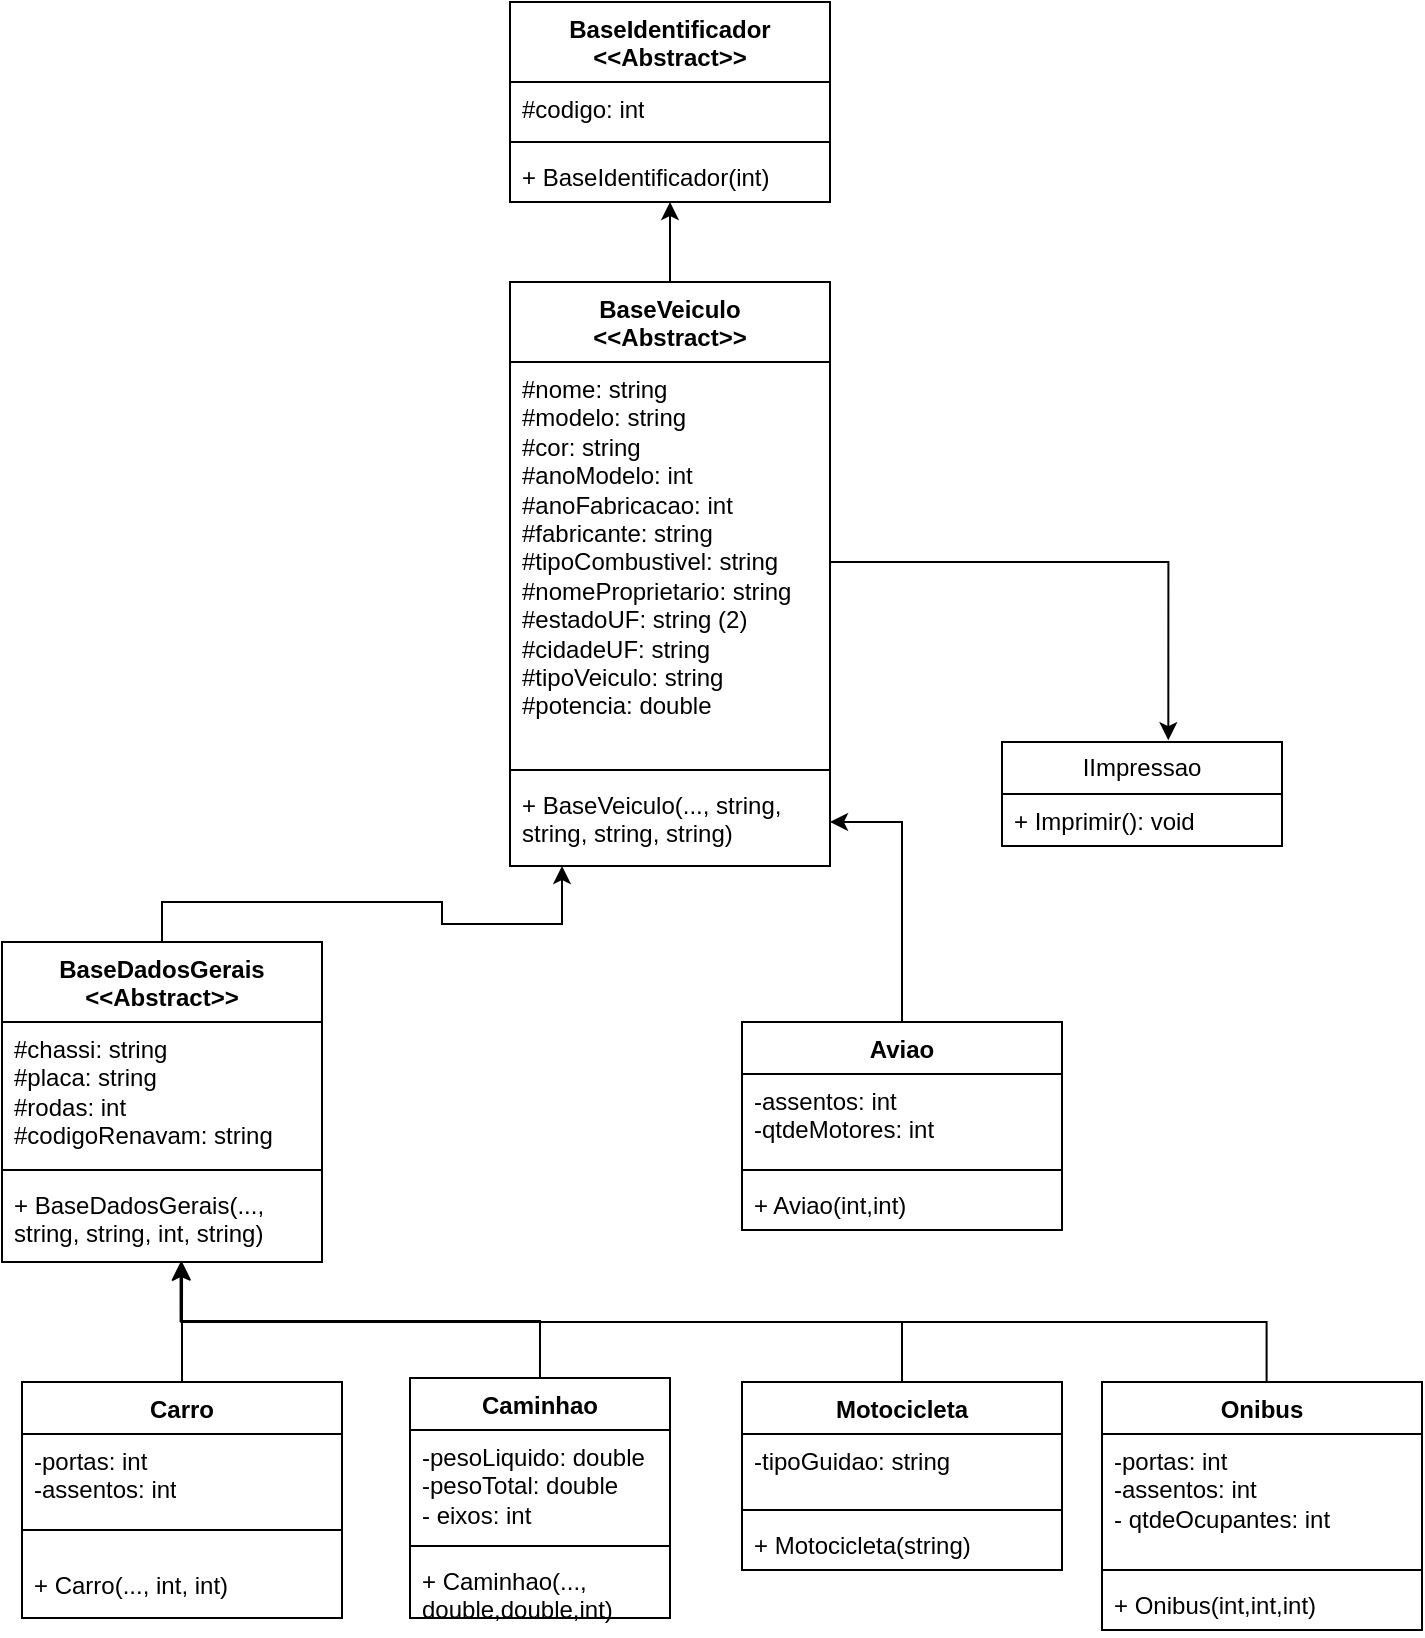 <mxfile version="21.7.4" type="github">
  <diagram name="Página-1" id="jn1jPTVG08yo6Dco93Et">
    <mxGraphModel dx="1354" dy="751" grid="1" gridSize="10" guides="1" tooltips="1" connect="1" arrows="1" fold="1" page="1" pageScale="1" pageWidth="827" pageHeight="1169" math="0" shadow="0">
      <root>
        <mxCell id="0" />
        <mxCell id="1" parent="0" />
        <mxCell id="moIJlXgWbr4v8lHKHLA2-57" style="edgeStyle=orthogonalEdgeStyle;rounded=0;orthogonalLoop=1;jettySize=auto;html=1;entryX=0.5;entryY=1;entryDx=0;entryDy=0;entryPerimeter=0;" edge="1" parent="1" source="moIJlXgWbr4v8lHKHLA2-1" target="moIJlXgWbr4v8lHKHLA2-40">
          <mxGeometry relative="1" as="geometry" />
        </mxCell>
        <mxCell id="moIJlXgWbr4v8lHKHLA2-1" value="BaseVeiculo&lt;br&gt;&amp;lt;&amp;lt;Abstract&amp;gt;&amp;gt;" style="swimlane;fontStyle=1;align=center;verticalAlign=top;childLayout=stackLayout;horizontal=1;startSize=40;horizontalStack=0;resizeParent=1;resizeParentMax=0;resizeLast=0;collapsible=1;marginBottom=0;whiteSpace=wrap;html=1;" vertex="1" parent="1">
          <mxGeometry x="334" y="170" width="160" height="292" as="geometry" />
        </mxCell>
        <mxCell id="moIJlXgWbr4v8lHKHLA2-2" value="#nome: string&lt;br&gt;#modelo: string&lt;br&gt;#cor: string&amp;nbsp;&lt;br&gt;#anoModelo: int&lt;br&gt;#anoFabricacao: int&lt;br&gt;#fabricante: string&lt;br&gt;#tipoCombustivel: string&lt;br&gt;#nomeProprietario: string&lt;br&gt;#estadoUF: string (2)&lt;br&gt;#cidadeUF: string&lt;br&gt;#tipoVeiculo: string&lt;br&gt;#potencia: double" style="text;strokeColor=none;fillColor=none;align=left;verticalAlign=top;spacingLeft=4;spacingRight=4;overflow=hidden;rotatable=0;points=[[0,0.5],[1,0.5]];portConstraint=eastwest;whiteSpace=wrap;html=1;" vertex="1" parent="moIJlXgWbr4v8lHKHLA2-1">
          <mxGeometry y="40" width="160" height="200" as="geometry" />
        </mxCell>
        <mxCell id="moIJlXgWbr4v8lHKHLA2-3" value="" style="line;strokeWidth=1;fillColor=none;align=left;verticalAlign=middle;spacingTop=-1;spacingLeft=3;spacingRight=3;rotatable=0;labelPosition=right;points=[];portConstraint=eastwest;strokeColor=inherit;" vertex="1" parent="moIJlXgWbr4v8lHKHLA2-1">
          <mxGeometry y="240" width="160" height="8" as="geometry" />
        </mxCell>
        <mxCell id="moIJlXgWbr4v8lHKHLA2-4" value="+ BaseVeiculo(..., string, string, string, string)&lt;br&gt;&amp;nbsp;" style="text;strokeColor=none;fillColor=none;align=left;verticalAlign=top;spacingLeft=4;spacingRight=4;overflow=hidden;rotatable=0;points=[[0,0.5],[1,0.5]];portConstraint=eastwest;whiteSpace=wrap;html=1;" vertex="1" parent="moIJlXgWbr4v8lHKHLA2-1">
          <mxGeometry y="248" width="160" height="44" as="geometry" />
        </mxCell>
        <mxCell id="moIJlXgWbr4v8lHKHLA2-64" style="edgeStyle=orthogonalEdgeStyle;rounded=0;orthogonalLoop=1;jettySize=auto;html=1;entryX=0.558;entryY=0.987;entryDx=0;entryDy=0;entryPerimeter=0;" edge="1" parent="1">
          <mxGeometry relative="1" as="geometry">
            <mxPoint x="348.991" y="718.55" as="sourcePoint" />
            <mxPoint x="169.28" y="660.004" as="targetPoint" />
            <Array as="points">
              <mxPoint x="349" y="689.55" />
              <mxPoint x="169" y="689.55" />
            </Array>
          </mxGeometry>
        </mxCell>
        <mxCell id="moIJlXgWbr4v8lHKHLA2-12" value="Caminhao" style="swimlane;fontStyle=1;align=center;verticalAlign=top;childLayout=stackLayout;horizontal=1;startSize=26;horizontalStack=0;resizeParent=1;resizeParentMax=0;resizeLast=0;collapsible=1;marginBottom=0;whiteSpace=wrap;html=1;" vertex="1" parent="1">
          <mxGeometry x="284" y="718" width="130" height="120" as="geometry" />
        </mxCell>
        <mxCell id="moIJlXgWbr4v8lHKHLA2-13" value="-pesoLiquido: double&lt;br&gt;-pesoTotal: double&lt;br&gt;- eixos: int" style="text;strokeColor=none;fillColor=none;align=left;verticalAlign=top;spacingLeft=4;spacingRight=4;overflow=hidden;rotatable=0;points=[[0,0.5],[1,0.5]];portConstraint=eastwest;whiteSpace=wrap;html=1;" vertex="1" parent="moIJlXgWbr4v8lHKHLA2-12">
          <mxGeometry y="26" width="130" height="54" as="geometry" />
        </mxCell>
        <mxCell id="moIJlXgWbr4v8lHKHLA2-14" value="" style="line;strokeWidth=1;fillColor=none;align=left;verticalAlign=middle;spacingTop=-1;spacingLeft=3;spacingRight=3;rotatable=0;labelPosition=right;points=[];portConstraint=eastwest;strokeColor=inherit;" vertex="1" parent="moIJlXgWbr4v8lHKHLA2-12">
          <mxGeometry y="80" width="130" height="8" as="geometry" />
        </mxCell>
        <mxCell id="moIJlXgWbr4v8lHKHLA2-15" value="+ Caminhao(..., double,double,int)" style="text;strokeColor=none;fillColor=none;align=left;verticalAlign=top;spacingLeft=4;spacingRight=4;overflow=hidden;rotatable=0;points=[[0,0.5],[1,0.5]];portConstraint=eastwest;whiteSpace=wrap;html=1;" vertex="1" parent="moIJlXgWbr4v8lHKHLA2-12">
          <mxGeometry y="88" width="130" height="32" as="geometry" />
        </mxCell>
        <mxCell id="moIJlXgWbr4v8lHKHLA2-63" style="edgeStyle=orthogonalEdgeStyle;rounded=0;orthogonalLoop=1;jettySize=auto;html=1;entryX=0.558;entryY=1.01;entryDx=0;entryDy=0;entryPerimeter=0;" edge="1" parent="1" source="moIJlXgWbr4v8lHKHLA2-16" target="moIJlXgWbr4v8lHKHLA2-44">
          <mxGeometry relative="1" as="geometry" />
        </mxCell>
        <mxCell id="moIJlXgWbr4v8lHKHLA2-16" value="Carro" style="swimlane;fontStyle=1;align=center;verticalAlign=top;childLayout=stackLayout;horizontal=1;startSize=26;horizontalStack=0;resizeParent=1;resizeParentMax=0;resizeLast=0;collapsible=1;marginBottom=0;whiteSpace=wrap;html=1;" vertex="1" parent="1">
          <mxGeometry x="90" y="720" width="160" height="118" as="geometry" />
        </mxCell>
        <mxCell id="moIJlXgWbr4v8lHKHLA2-17" value="-portas: int&lt;br&gt;-assentos: int" style="text;strokeColor=none;fillColor=none;align=left;verticalAlign=top;spacingLeft=4;spacingRight=4;overflow=hidden;rotatable=0;points=[[0,0.5],[1,0.5]];portConstraint=eastwest;whiteSpace=wrap;html=1;" vertex="1" parent="moIJlXgWbr4v8lHKHLA2-16">
          <mxGeometry y="26" width="160" height="34" as="geometry" />
        </mxCell>
        <mxCell id="moIJlXgWbr4v8lHKHLA2-18" value="" style="line;strokeWidth=1;fillColor=none;align=left;verticalAlign=middle;spacingTop=-1;spacingLeft=3;spacingRight=3;rotatable=0;labelPosition=right;points=[];portConstraint=eastwest;strokeColor=inherit;" vertex="1" parent="moIJlXgWbr4v8lHKHLA2-16">
          <mxGeometry y="60" width="160" height="28" as="geometry" />
        </mxCell>
        <mxCell id="moIJlXgWbr4v8lHKHLA2-19" value="+ Carro(..., int, int)" style="text;strokeColor=none;fillColor=none;align=left;verticalAlign=top;spacingLeft=4;spacingRight=4;overflow=hidden;rotatable=0;points=[[0,0.5],[1,0.5]];portConstraint=eastwest;whiteSpace=wrap;html=1;" vertex="1" parent="moIJlXgWbr4v8lHKHLA2-16">
          <mxGeometry y="88" width="160" height="30" as="geometry" />
        </mxCell>
        <mxCell id="moIJlXgWbr4v8lHKHLA2-65" style="edgeStyle=orthogonalEdgeStyle;rounded=0;orthogonalLoop=1;jettySize=auto;html=1;" edge="1" parent="1" source="moIJlXgWbr4v8lHKHLA2-20">
          <mxGeometry relative="1" as="geometry">
            <mxPoint x="169.677" y="660.0" as="targetPoint" />
            <Array as="points">
              <mxPoint x="530" y="690" />
              <mxPoint x="170" y="690" />
            </Array>
          </mxGeometry>
        </mxCell>
        <mxCell id="moIJlXgWbr4v8lHKHLA2-20" value="Motocicleta" style="swimlane;fontStyle=1;align=center;verticalAlign=top;childLayout=stackLayout;horizontal=1;startSize=26;horizontalStack=0;resizeParent=1;resizeParentMax=0;resizeLast=0;collapsible=1;marginBottom=0;whiteSpace=wrap;html=1;" vertex="1" parent="1">
          <mxGeometry x="450" y="720" width="160" height="94" as="geometry" />
        </mxCell>
        <mxCell id="moIJlXgWbr4v8lHKHLA2-21" value="-tipoGuidao: string" style="text;strokeColor=none;fillColor=none;align=left;verticalAlign=top;spacingLeft=4;spacingRight=4;overflow=hidden;rotatable=0;points=[[0,0.5],[1,0.5]];portConstraint=eastwest;whiteSpace=wrap;html=1;" vertex="1" parent="moIJlXgWbr4v8lHKHLA2-20">
          <mxGeometry y="26" width="160" height="34" as="geometry" />
        </mxCell>
        <mxCell id="moIJlXgWbr4v8lHKHLA2-22" value="" style="line;strokeWidth=1;fillColor=none;align=left;verticalAlign=middle;spacingTop=-1;spacingLeft=3;spacingRight=3;rotatable=0;labelPosition=right;points=[];portConstraint=eastwest;strokeColor=inherit;" vertex="1" parent="moIJlXgWbr4v8lHKHLA2-20">
          <mxGeometry y="60" width="160" height="8" as="geometry" />
        </mxCell>
        <mxCell id="moIJlXgWbr4v8lHKHLA2-23" value="+ Motocicleta(string)" style="text;strokeColor=none;fillColor=none;align=left;verticalAlign=top;spacingLeft=4;spacingRight=4;overflow=hidden;rotatable=0;points=[[0,0.5],[1,0.5]];portConstraint=eastwest;whiteSpace=wrap;html=1;" vertex="1" parent="moIJlXgWbr4v8lHKHLA2-20">
          <mxGeometry y="68" width="160" height="26" as="geometry" />
        </mxCell>
        <mxCell id="moIJlXgWbr4v8lHKHLA2-66" style="edgeStyle=orthogonalEdgeStyle;rounded=0;orthogonalLoop=1;jettySize=auto;html=1;" edge="1" parent="1">
          <mxGeometry relative="1" as="geometry">
            <mxPoint x="170.042" y="660.0" as="targetPoint" />
            <mxPoint x="712.3" y="720" as="sourcePoint" />
            <Array as="points">
              <mxPoint x="712.3" y="690" />
              <mxPoint x="170.3" y="690" />
            </Array>
          </mxGeometry>
        </mxCell>
        <mxCell id="moIJlXgWbr4v8lHKHLA2-24" value="Onibus" style="swimlane;fontStyle=1;align=center;verticalAlign=top;childLayout=stackLayout;horizontal=1;startSize=26;horizontalStack=0;resizeParent=1;resizeParentMax=0;resizeLast=0;collapsible=1;marginBottom=0;whiteSpace=wrap;html=1;" vertex="1" parent="1">
          <mxGeometry x="630" y="720" width="160" height="124" as="geometry" />
        </mxCell>
        <mxCell id="moIJlXgWbr4v8lHKHLA2-25" value="-portas: int&lt;br&gt;-assentos: int&lt;br&gt;- qtdeOcupantes: int" style="text;strokeColor=none;fillColor=none;align=left;verticalAlign=top;spacingLeft=4;spacingRight=4;overflow=hidden;rotatable=0;points=[[0,0.5],[1,0.5]];portConstraint=eastwest;whiteSpace=wrap;html=1;" vertex="1" parent="moIJlXgWbr4v8lHKHLA2-24">
          <mxGeometry y="26" width="160" height="64" as="geometry" />
        </mxCell>
        <mxCell id="moIJlXgWbr4v8lHKHLA2-26" value="" style="line;strokeWidth=1;fillColor=none;align=left;verticalAlign=middle;spacingTop=-1;spacingLeft=3;spacingRight=3;rotatable=0;labelPosition=right;points=[];portConstraint=eastwest;strokeColor=inherit;" vertex="1" parent="moIJlXgWbr4v8lHKHLA2-24">
          <mxGeometry y="90" width="160" height="8" as="geometry" />
        </mxCell>
        <mxCell id="moIJlXgWbr4v8lHKHLA2-27" value="+ Onibus(int,int,int)" style="text;strokeColor=none;fillColor=none;align=left;verticalAlign=top;spacingLeft=4;spacingRight=4;overflow=hidden;rotatable=0;points=[[0,0.5],[1,0.5]];portConstraint=eastwest;whiteSpace=wrap;html=1;" vertex="1" parent="moIJlXgWbr4v8lHKHLA2-24">
          <mxGeometry y="98" width="160" height="26" as="geometry" />
        </mxCell>
        <mxCell id="moIJlXgWbr4v8lHKHLA2-53" style="edgeStyle=orthogonalEdgeStyle;rounded=0;orthogonalLoop=1;jettySize=auto;html=1;entryX=1;entryY=0.5;entryDx=0;entryDy=0;" edge="1" parent="1" source="moIJlXgWbr4v8lHKHLA2-28" target="moIJlXgWbr4v8lHKHLA2-4">
          <mxGeometry relative="1" as="geometry">
            <mxPoint x="450" y="470" as="targetPoint" />
          </mxGeometry>
        </mxCell>
        <mxCell id="moIJlXgWbr4v8lHKHLA2-28" value="Aviao" style="swimlane;fontStyle=1;align=center;verticalAlign=top;childLayout=stackLayout;horizontal=1;startSize=26;horizontalStack=0;resizeParent=1;resizeParentMax=0;resizeLast=0;collapsible=1;marginBottom=0;whiteSpace=wrap;html=1;" vertex="1" parent="1">
          <mxGeometry x="450" y="540" width="160" height="104" as="geometry" />
        </mxCell>
        <mxCell id="moIJlXgWbr4v8lHKHLA2-29" value="-assentos: int&lt;br&gt;-qtdeMotores: int" style="text;strokeColor=none;fillColor=none;align=left;verticalAlign=top;spacingLeft=4;spacingRight=4;overflow=hidden;rotatable=0;points=[[0,0.5],[1,0.5]];portConstraint=eastwest;whiteSpace=wrap;html=1;" vertex="1" parent="moIJlXgWbr4v8lHKHLA2-28">
          <mxGeometry y="26" width="160" height="44" as="geometry" />
        </mxCell>
        <mxCell id="moIJlXgWbr4v8lHKHLA2-30" value="" style="line;strokeWidth=1;fillColor=none;align=left;verticalAlign=middle;spacingTop=-1;spacingLeft=3;spacingRight=3;rotatable=0;labelPosition=right;points=[];portConstraint=eastwest;strokeColor=inherit;" vertex="1" parent="moIJlXgWbr4v8lHKHLA2-28">
          <mxGeometry y="70" width="160" height="8" as="geometry" />
        </mxCell>
        <mxCell id="moIJlXgWbr4v8lHKHLA2-31" value="+ Aviao(int,int)" style="text;strokeColor=none;fillColor=none;align=left;verticalAlign=top;spacingLeft=4;spacingRight=4;overflow=hidden;rotatable=0;points=[[0,0.5],[1,0.5]];portConstraint=eastwest;whiteSpace=wrap;html=1;" vertex="1" parent="moIJlXgWbr4v8lHKHLA2-28">
          <mxGeometry y="78" width="160" height="26" as="geometry" />
        </mxCell>
        <mxCell id="moIJlXgWbr4v8lHKHLA2-37" value="BaseIdentificador&lt;br&gt;&amp;lt;&amp;lt;Abstract&amp;gt;&amp;gt;" style="swimlane;fontStyle=1;align=center;verticalAlign=top;childLayout=stackLayout;horizontal=1;startSize=40;horizontalStack=0;resizeParent=1;resizeParentMax=0;resizeLast=0;collapsible=1;marginBottom=0;whiteSpace=wrap;html=1;" vertex="1" parent="1">
          <mxGeometry x="334" y="30" width="160" height="100" as="geometry" />
        </mxCell>
        <mxCell id="moIJlXgWbr4v8lHKHLA2-38" value="#codigo: int" style="text;strokeColor=none;fillColor=none;align=left;verticalAlign=top;spacingLeft=4;spacingRight=4;overflow=hidden;rotatable=0;points=[[0,0.5],[1,0.5]];portConstraint=eastwest;whiteSpace=wrap;html=1;" vertex="1" parent="moIJlXgWbr4v8lHKHLA2-37">
          <mxGeometry y="40" width="160" height="26" as="geometry" />
        </mxCell>
        <mxCell id="moIJlXgWbr4v8lHKHLA2-39" value="" style="line;strokeWidth=1;fillColor=none;align=left;verticalAlign=middle;spacingTop=-1;spacingLeft=3;spacingRight=3;rotatable=0;labelPosition=right;points=[];portConstraint=eastwest;strokeColor=inherit;" vertex="1" parent="moIJlXgWbr4v8lHKHLA2-37">
          <mxGeometry y="66" width="160" height="8" as="geometry" />
        </mxCell>
        <mxCell id="moIJlXgWbr4v8lHKHLA2-40" value="+ BaseIdentificador(int)" style="text;strokeColor=none;fillColor=none;align=left;verticalAlign=top;spacingLeft=4;spacingRight=4;overflow=hidden;rotatable=0;points=[[0,0.5],[1,0.5]];portConstraint=eastwest;whiteSpace=wrap;html=1;" vertex="1" parent="moIJlXgWbr4v8lHKHLA2-37">
          <mxGeometry y="74" width="160" height="26" as="geometry" />
        </mxCell>
        <mxCell id="moIJlXgWbr4v8lHKHLA2-52" style="edgeStyle=orthogonalEdgeStyle;rounded=0;orthogonalLoop=1;jettySize=auto;html=1;exitX=0.5;exitY=0;exitDx=0;exitDy=0;" edge="1" parent="1" source="moIJlXgWbr4v8lHKHLA2-41" target="moIJlXgWbr4v8lHKHLA2-4">
          <mxGeometry relative="1" as="geometry">
            <mxPoint x="360" y="470" as="targetPoint" />
            <Array as="points">
              <mxPoint x="160" y="480" />
              <mxPoint x="300" y="480" />
              <mxPoint x="300" y="491" />
              <mxPoint x="360" y="491" />
            </Array>
          </mxGeometry>
        </mxCell>
        <mxCell id="moIJlXgWbr4v8lHKHLA2-41" value="BaseDadosGerais&lt;br&gt;&amp;lt;&amp;lt;Abstract&amp;gt;&amp;gt;" style="swimlane;fontStyle=1;align=center;verticalAlign=top;childLayout=stackLayout;horizontal=1;startSize=40;horizontalStack=0;resizeParent=1;resizeParentMax=0;resizeLast=0;collapsible=1;marginBottom=0;whiteSpace=wrap;html=1;" vertex="1" parent="1">
          <mxGeometry x="80" y="500" width="160" height="160" as="geometry" />
        </mxCell>
        <mxCell id="moIJlXgWbr4v8lHKHLA2-42" value="#chassi: string&lt;br&gt;#placa: string&lt;br&gt;#rodas: int&lt;br&gt;#codigoRenavam: string" style="text;strokeColor=none;fillColor=none;align=left;verticalAlign=top;spacingLeft=4;spacingRight=4;overflow=hidden;rotatable=0;points=[[0,0.5],[1,0.5]];portConstraint=eastwest;whiteSpace=wrap;html=1;" vertex="1" parent="moIJlXgWbr4v8lHKHLA2-41">
          <mxGeometry y="40" width="160" height="70" as="geometry" />
        </mxCell>
        <mxCell id="moIJlXgWbr4v8lHKHLA2-43" value="" style="line;strokeWidth=1;fillColor=none;align=left;verticalAlign=middle;spacingTop=-1;spacingLeft=3;spacingRight=3;rotatable=0;labelPosition=right;points=[];portConstraint=eastwest;strokeColor=inherit;" vertex="1" parent="moIJlXgWbr4v8lHKHLA2-41">
          <mxGeometry y="110" width="160" height="8" as="geometry" />
        </mxCell>
        <mxCell id="moIJlXgWbr4v8lHKHLA2-44" value="+ BaseDadosGerais(..., string, string, int, string)" style="text;strokeColor=none;fillColor=none;align=left;verticalAlign=top;spacingLeft=4;spacingRight=4;overflow=hidden;rotatable=0;points=[[0,0.5],[1,0.5]];portConstraint=eastwest;whiteSpace=wrap;html=1;" vertex="1" parent="moIJlXgWbr4v8lHKHLA2-41">
          <mxGeometry y="118" width="160" height="42" as="geometry" />
        </mxCell>
        <mxCell id="moIJlXgWbr4v8lHKHLA2-46" value="IImpressao" style="swimlane;fontStyle=0;childLayout=stackLayout;horizontal=1;startSize=26;fillColor=none;horizontalStack=0;resizeParent=1;resizeParentMax=0;resizeLast=0;collapsible=1;marginBottom=0;whiteSpace=wrap;html=1;" vertex="1" parent="1">
          <mxGeometry x="580" y="400" width="140" height="52" as="geometry" />
        </mxCell>
        <mxCell id="moIJlXgWbr4v8lHKHLA2-47" value="+ Imprimir(): void" style="text;strokeColor=none;fillColor=none;align=left;verticalAlign=top;spacingLeft=4;spacingRight=4;overflow=hidden;rotatable=0;points=[[0,0.5],[1,0.5]];portConstraint=eastwest;whiteSpace=wrap;html=1;" vertex="1" parent="moIJlXgWbr4v8lHKHLA2-46">
          <mxGeometry y="26" width="140" height="26" as="geometry" />
        </mxCell>
        <mxCell id="moIJlXgWbr4v8lHKHLA2-51" style="edgeStyle=orthogonalEdgeStyle;rounded=0;orthogonalLoop=1;jettySize=auto;html=1;entryX=0.594;entryY=-0.017;entryDx=0;entryDy=0;entryPerimeter=0;" edge="1" parent="1" source="moIJlXgWbr4v8lHKHLA2-2" target="moIJlXgWbr4v8lHKHLA2-46">
          <mxGeometry relative="1" as="geometry" />
        </mxCell>
      </root>
    </mxGraphModel>
  </diagram>
</mxfile>
